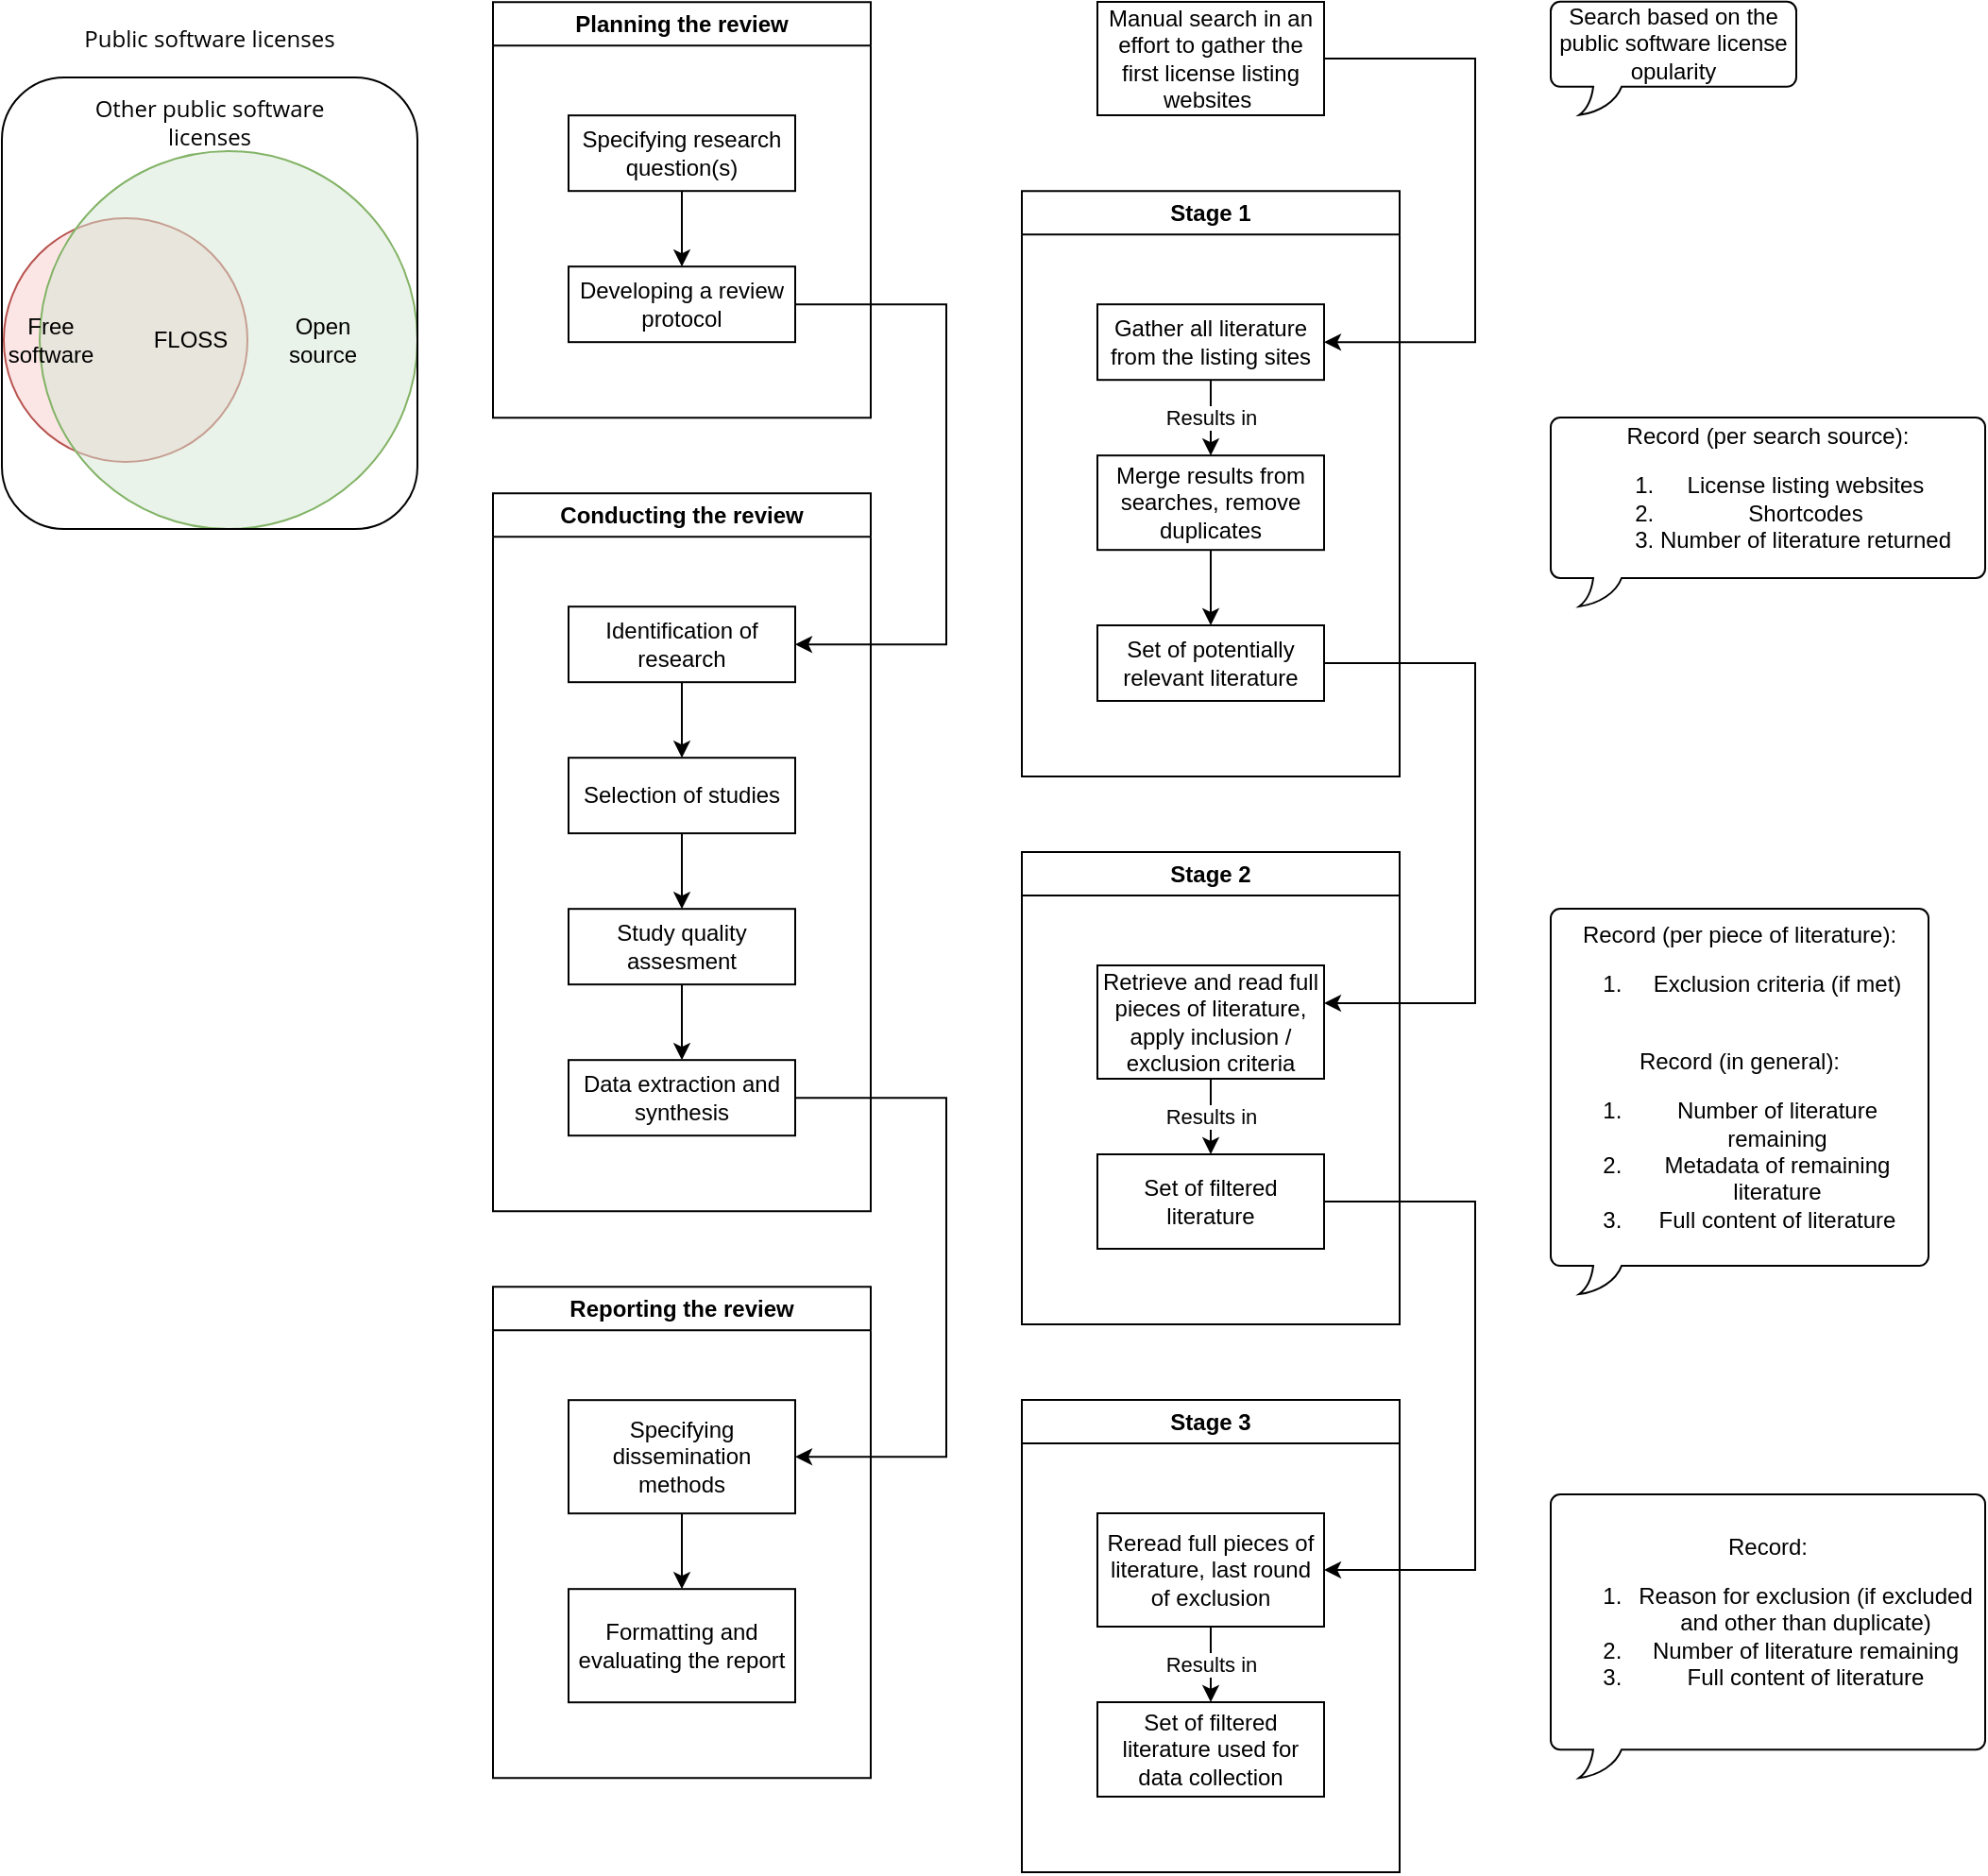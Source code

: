 <mxfile version="27.1.5">
  <diagram name="Sivu-1" id="CAYOjzmCB3HU39b_6AZe">
    <mxGraphModel dx="604" dy="353" grid="1" gridSize="10" guides="1" tooltips="1" connect="1" arrows="1" fold="1" page="1" pageScale="1" pageWidth="850" pageHeight="1100" math="0" shadow="0">
      <root>
        <mxCell id="0" />
        <mxCell id="1" parent="0" />
        <mxCell id="12eqbwSGON65AYIUoUnC-1" value="" style="ellipse;whiteSpace=wrap;html=1;aspect=fixed;fillColor=#f8cecc;strokeColor=#b85450;fillOpacity=50;" vertex="1" parent="1">
          <mxGeometry x="21" y="114.5" width="129" height="129" as="geometry" />
        </mxCell>
        <mxCell id="12eqbwSGON65AYIUoUnC-2" value="" style="ellipse;whiteSpace=wrap;html=1;aspect=fixed;fillColor=#d5e8d4;strokeColor=#82b366;fillOpacity=50;" vertex="1" parent="1">
          <mxGeometry x="40" y="79" width="200" height="200" as="geometry" />
        </mxCell>
        <mxCell id="12eqbwSGON65AYIUoUnC-3" value="" style="rounded=1;whiteSpace=wrap;html=1;fillColor=none;" vertex="1" parent="1">
          <mxGeometry x="20" y="40" width="220" height="239" as="geometry" />
        </mxCell>
        <mxCell id="12eqbwSGON65AYIUoUnC-4" value="&lt;font data-font-src=&quot;https://fonts.googleapis.com/css?family=Open+Sans&quot; face=&quot;Open Sans&quot;&gt;Other public software licenses&lt;/font&gt;" style="text;html=1;align=center;verticalAlign=middle;whiteSpace=wrap;rounded=0;rotation=0;" vertex="1" parent="1">
          <mxGeometry x="65" y="49" width="130" height="30" as="geometry" />
        </mxCell>
        <mxCell id="12eqbwSGON65AYIUoUnC-5" value="&lt;font data-font-src=&quot;https://fonts.googleapis.com/css?family=Open+Sans&quot; face=&quot;Open Sans&quot;&gt;Public software licenses&lt;/font&gt;" style="text;html=1;align=center;verticalAlign=middle;whiteSpace=wrap;rounded=0;" vertex="1" parent="1">
          <mxGeometry x="62.25" y="10" width="135.5" height="19.91" as="geometry" />
        </mxCell>
        <mxCell id="12eqbwSGON65AYIUoUnC-6" value="Free software" style="text;html=1;align=center;verticalAlign=middle;whiteSpace=wrap;rounded=0;rotation=0;" vertex="1" parent="1">
          <mxGeometry x="21" y="154" width="50" height="50" as="geometry" />
        </mxCell>
        <mxCell id="12eqbwSGON65AYIUoUnC-7" value="Open source" style="text;html=1;align=center;verticalAlign=middle;whiteSpace=wrap;rounded=0;" vertex="1" parent="1">
          <mxGeometry x="160" y="164.0" width="60" height="30" as="geometry" />
        </mxCell>
        <mxCell id="12eqbwSGON65AYIUoUnC-8" value="FLOSS" style="text;html=1;align=center;verticalAlign=middle;whiteSpace=wrap;rounded=0;" vertex="1" parent="1">
          <mxGeometry x="90" y="164.0" width="60" height="30" as="geometry" />
        </mxCell>
        <mxCell id="12eqbwSGON65AYIUoUnC-9" value="Planning the review" style="swimlane;whiteSpace=wrap;html=1;" vertex="1" parent="1">
          <mxGeometry x="280" y="0.09" width="200" height="220" as="geometry">
            <mxRectangle x="330" y="50" width="150" height="30" as="alternateBounds" />
          </mxGeometry>
        </mxCell>
        <mxCell id="12eqbwSGON65AYIUoUnC-10" value="Specifying research question(s)" style="rounded=0;whiteSpace=wrap;html=1;fillColor=none;" vertex="1" parent="12eqbwSGON65AYIUoUnC-9">
          <mxGeometry x="40" y="60" width="120" height="40" as="geometry" />
        </mxCell>
        <mxCell id="12eqbwSGON65AYIUoUnC-11" value="Developing a review protocol" style="rounded=0;whiteSpace=wrap;html=1;fillColor=none;" vertex="1" parent="12eqbwSGON65AYIUoUnC-9">
          <mxGeometry x="40" y="140" width="120" height="40" as="geometry" />
        </mxCell>
        <mxCell id="12eqbwSGON65AYIUoUnC-12" value="" style="endArrow=classic;html=1;rounded=0;" edge="1" parent="12eqbwSGON65AYIUoUnC-9" source="12eqbwSGON65AYIUoUnC-10" target="12eqbwSGON65AYIUoUnC-11">
          <mxGeometry width="50" height="50" relative="1" as="geometry">
            <mxPoint x="150" y="130" as="sourcePoint" />
            <mxPoint x="200" y="80" as="targetPoint" />
          </mxGeometry>
        </mxCell>
        <mxCell id="12eqbwSGON65AYIUoUnC-13" value="Conducting the review" style="swimlane;whiteSpace=wrap;html=1;" vertex="1" parent="1">
          <mxGeometry x="280" y="260.09" width="200" height="380" as="geometry" />
        </mxCell>
        <mxCell id="12eqbwSGON65AYIUoUnC-14" style="edgeStyle=orthogonalEdgeStyle;rounded=0;orthogonalLoop=1;jettySize=auto;html=1;" edge="1" parent="12eqbwSGON65AYIUoUnC-13" source="12eqbwSGON65AYIUoUnC-15" target="12eqbwSGON65AYIUoUnC-17">
          <mxGeometry relative="1" as="geometry" />
        </mxCell>
        <mxCell id="12eqbwSGON65AYIUoUnC-15" value="Identification of research" style="rounded=0;whiteSpace=wrap;html=1;fillColor=none;" vertex="1" parent="12eqbwSGON65AYIUoUnC-13">
          <mxGeometry x="40" y="60" width="120" height="40" as="geometry" />
        </mxCell>
        <mxCell id="12eqbwSGON65AYIUoUnC-16" style="edgeStyle=orthogonalEdgeStyle;rounded=0;orthogonalLoop=1;jettySize=auto;html=1;" edge="1" parent="12eqbwSGON65AYIUoUnC-13" source="12eqbwSGON65AYIUoUnC-17" target="12eqbwSGON65AYIUoUnC-19">
          <mxGeometry relative="1" as="geometry" />
        </mxCell>
        <mxCell id="12eqbwSGON65AYIUoUnC-17" value="Selection of studies" style="rounded=0;whiteSpace=wrap;html=1;fillColor=none;" vertex="1" parent="12eqbwSGON65AYIUoUnC-13">
          <mxGeometry x="40" y="140" width="120" height="40" as="geometry" />
        </mxCell>
        <mxCell id="12eqbwSGON65AYIUoUnC-18" style="edgeStyle=orthogonalEdgeStyle;rounded=0;orthogonalLoop=1;jettySize=auto;html=1;" edge="1" parent="12eqbwSGON65AYIUoUnC-13" source="12eqbwSGON65AYIUoUnC-19" target="12eqbwSGON65AYIUoUnC-20">
          <mxGeometry relative="1" as="geometry" />
        </mxCell>
        <mxCell id="12eqbwSGON65AYIUoUnC-19" value="Study quality assesment" style="rounded=0;whiteSpace=wrap;html=1;fillColor=none;" vertex="1" parent="12eqbwSGON65AYIUoUnC-13">
          <mxGeometry x="40" y="220" width="120" height="40" as="geometry" />
        </mxCell>
        <mxCell id="12eqbwSGON65AYIUoUnC-20" value="Data extraction and synthesis" style="rounded=0;whiteSpace=wrap;html=1;fillColor=none;" vertex="1" parent="12eqbwSGON65AYIUoUnC-13">
          <mxGeometry x="40" y="300" width="120" height="40" as="geometry" />
        </mxCell>
        <mxCell id="12eqbwSGON65AYIUoUnC-21" value="Reporting the review" style="swimlane;whiteSpace=wrap;html=1;" vertex="1" parent="1">
          <mxGeometry x="280" y="680.09" width="200" height="260" as="geometry" />
        </mxCell>
        <mxCell id="12eqbwSGON65AYIUoUnC-22" style="edgeStyle=orthogonalEdgeStyle;rounded=0;orthogonalLoop=1;jettySize=auto;html=1;" edge="1" parent="12eqbwSGON65AYIUoUnC-21" source="12eqbwSGON65AYIUoUnC-23" target="12eqbwSGON65AYIUoUnC-24">
          <mxGeometry relative="1" as="geometry" />
        </mxCell>
        <mxCell id="12eqbwSGON65AYIUoUnC-23" value="Specifying dissemination methods" style="rounded=0;whiteSpace=wrap;html=1;fillColor=none;" vertex="1" parent="12eqbwSGON65AYIUoUnC-21">
          <mxGeometry x="40" y="60" width="120" height="60" as="geometry" />
        </mxCell>
        <mxCell id="12eqbwSGON65AYIUoUnC-24" value="Formatting and evaluating the report" style="rounded=0;whiteSpace=wrap;html=1;fillColor=none;" vertex="1" parent="12eqbwSGON65AYIUoUnC-21">
          <mxGeometry x="40" y="160" width="120" height="60" as="geometry" />
        </mxCell>
        <mxCell id="12eqbwSGON65AYIUoUnC-25" style="edgeStyle=orthogonalEdgeStyle;rounded=0;orthogonalLoop=1;jettySize=auto;html=1;" edge="1" parent="1" source="12eqbwSGON65AYIUoUnC-11" target="12eqbwSGON65AYIUoUnC-15">
          <mxGeometry relative="1" as="geometry">
            <Array as="points">
              <mxPoint x="520" y="160.09" />
              <mxPoint x="520" y="340.09" />
            </Array>
          </mxGeometry>
        </mxCell>
        <mxCell id="12eqbwSGON65AYIUoUnC-26" style="edgeStyle=orthogonalEdgeStyle;rounded=0;orthogonalLoop=1;jettySize=auto;html=1;" edge="1" parent="1" source="12eqbwSGON65AYIUoUnC-20" target="12eqbwSGON65AYIUoUnC-23">
          <mxGeometry relative="1" as="geometry">
            <Array as="points">
              <mxPoint x="520" y="580.09" />
              <mxPoint x="520" y="770.09" />
            </Array>
          </mxGeometry>
        </mxCell>
        <mxCell id="12eqbwSGON65AYIUoUnC-27" value="Stage 1" style="swimlane;whiteSpace=wrap;html=1;startSize=23;" vertex="1" parent="1">
          <mxGeometry x="560" y="100.09" width="200" height="309.91" as="geometry">
            <mxRectangle x="330" y="50" width="150" height="30" as="alternateBounds" />
          </mxGeometry>
        </mxCell>
        <mxCell id="12eqbwSGON65AYIUoUnC-28" value="Gather all literature from the listing sites" style="rounded=0;whiteSpace=wrap;html=1;fillColor=none;" vertex="1" parent="12eqbwSGON65AYIUoUnC-27">
          <mxGeometry x="40" y="60" width="120" height="40" as="geometry" />
        </mxCell>
        <mxCell id="12eqbwSGON65AYIUoUnC-29" style="edgeStyle=orthogonalEdgeStyle;rounded=0;orthogonalLoop=1;jettySize=auto;html=1;" edge="1" parent="12eqbwSGON65AYIUoUnC-27" source="12eqbwSGON65AYIUoUnC-30" target="12eqbwSGON65AYIUoUnC-32">
          <mxGeometry relative="1" as="geometry" />
        </mxCell>
        <mxCell id="12eqbwSGON65AYIUoUnC-30" value="Merge results from searches, remove duplicates" style="rounded=0;whiteSpace=wrap;html=1;fillColor=none;" vertex="1" parent="12eqbwSGON65AYIUoUnC-27">
          <mxGeometry x="40" y="140" width="120" height="50" as="geometry" />
        </mxCell>
        <mxCell id="12eqbwSGON65AYIUoUnC-31" value="Results in" style="endArrow=classic;html=1;rounded=0;" edge="1" parent="12eqbwSGON65AYIUoUnC-27" source="12eqbwSGON65AYIUoUnC-28" target="12eqbwSGON65AYIUoUnC-30">
          <mxGeometry width="50" height="50" relative="1" as="geometry">
            <mxPoint x="150" y="130" as="sourcePoint" />
            <mxPoint x="200" y="80" as="targetPoint" />
          </mxGeometry>
        </mxCell>
        <mxCell id="12eqbwSGON65AYIUoUnC-32" value="Set of potentially relevant literature" style="rounded=0;whiteSpace=wrap;html=1;fillColor=none;" vertex="1" parent="12eqbwSGON65AYIUoUnC-27">
          <mxGeometry x="40" y="229.91" width="120" height="40" as="geometry" />
        </mxCell>
        <mxCell id="12eqbwSGON65AYIUoUnC-33" style="edgeStyle=orthogonalEdgeStyle;rounded=0;orthogonalLoop=1;jettySize=auto;html=1;" edge="1" parent="1" source="12eqbwSGON65AYIUoUnC-34" target="12eqbwSGON65AYIUoUnC-28">
          <mxGeometry relative="1" as="geometry">
            <Array as="points">
              <mxPoint x="800" y="30.09" />
              <mxPoint x="800" y="180.09" />
            </Array>
          </mxGeometry>
        </mxCell>
        <mxCell id="12eqbwSGON65AYIUoUnC-34" value="Manual search in an effort to gather the first license listing websites&amp;nbsp;" style="rounded=0;whiteSpace=wrap;html=1;fillColor=none;" vertex="1" parent="1">
          <mxGeometry x="600" y="1.388e-16" width="120" height="60" as="geometry" />
        </mxCell>
        <mxCell id="12eqbwSGON65AYIUoUnC-35" value="Search based on the public software license opularity" style="whiteSpace=wrap;html=1;shape=mxgraph.basic.roundRectCallout;dx=30;dy=15;size=5;boundedLbl=1;fillColor=none;" vertex="1" parent="1">
          <mxGeometry x="840" y="-0.09" width="130" height="60" as="geometry" />
        </mxCell>
        <mxCell id="12eqbwSGON65AYIUoUnC-36" value="Record (per search source):&lt;div&gt;&lt;ol&gt;&lt;li&gt;License listing websites&lt;/li&gt;&lt;li&gt;Shortcodes&lt;/li&gt;&lt;li&gt;Number of literature returned&lt;/li&gt;&lt;/ol&gt;&lt;/div&gt;" style="whiteSpace=wrap;html=1;shape=mxgraph.basic.roundRectCallout;dx=30;dy=15;size=5;boundedLbl=1;fillColor=none;" vertex="1" parent="1">
          <mxGeometry x="840" y="220" width="230" height="100" as="geometry" />
        </mxCell>
        <mxCell id="12eqbwSGON65AYIUoUnC-37" value="Stage 2" style="swimlane;whiteSpace=wrap;html=1;startSize=23;" vertex="1" parent="1">
          <mxGeometry x="560" y="450" width="200" height="250" as="geometry">
            <mxRectangle x="330" y="50" width="150" height="30" as="alternateBounds" />
          </mxGeometry>
        </mxCell>
        <mxCell id="12eqbwSGON65AYIUoUnC-38" value="Retrieve and read full pieces of literature, apply inclusion / exclusion criteria" style="rounded=0;whiteSpace=wrap;html=1;fillColor=none;" vertex="1" parent="12eqbwSGON65AYIUoUnC-37">
          <mxGeometry x="40" y="60" width="120" height="60" as="geometry" />
        </mxCell>
        <mxCell id="12eqbwSGON65AYIUoUnC-39" value="Set of filtered literature" style="rounded=0;whiteSpace=wrap;html=1;fillColor=none;" vertex="1" parent="12eqbwSGON65AYIUoUnC-37">
          <mxGeometry x="40" y="160" width="120" height="50" as="geometry" />
        </mxCell>
        <mxCell id="12eqbwSGON65AYIUoUnC-40" value="Results in" style="endArrow=classic;html=1;rounded=0;" edge="1" parent="12eqbwSGON65AYIUoUnC-37" source="12eqbwSGON65AYIUoUnC-38" target="12eqbwSGON65AYIUoUnC-39">
          <mxGeometry width="50" height="50" relative="1" as="geometry">
            <mxPoint x="150" y="130" as="sourcePoint" />
            <mxPoint x="200" y="80" as="targetPoint" />
          </mxGeometry>
        </mxCell>
        <mxCell id="12eqbwSGON65AYIUoUnC-41" style="edgeStyle=orthogonalEdgeStyle;rounded=0;orthogonalLoop=1;jettySize=auto;html=1;" edge="1" parent="1" source="12eqbwSGON65AYIUoUnC-32" target="12eqbwSGON65AYIUoUnC-38">
          <mxGeometry relative="1" as="geometry">
            <Array as="points">
              <mxPoint x="800" y="350" />
              <mxPoint x="800" y="530" />
            </Array>
          </mxGeometry>
        </mxCell>
        <mxCell id="12eqbwSGON65AYIUoUnC-42" value="Record (per piece of literature):&lt;div&gt;&lt;ol&gt;&lt;li&gt;Exclusion criteria (if met)&lt;/li&gt;&lt;/ol&gt;&lt;div&gt;&lt;br&gt;&lt;/div&gt;&lt;div&gt;Record (in general):&lt;/div&gt;&lt;ol&gt;&lt;li&gt;Number of literature remaining&lt;/li&gt;&lt;li&gt;Metadata of remaining literature&lt;/li&gt;&lt;li&gt;Full content of literature&lt;/li&gt;&lt;/ol&gt;&lt;/div&gt;" style="whiteSpace=wrap;html=1;shape=mxgraph.basic.roundRectCallout;dx=30;dy=15;size=5;boundedLbl=1;fillColor=none;" vertex="1" parent="1">
          <mxGeometry x="840" y="480" width="200" height="204.01" as="geometry" />
        </mxCell>
        <mxCell id="12eqbwSGON65AYIUoUnC-43" value="Stage 3" style="swimlane;whiteSpace=wrap;html=1;startSize=23;" vertex="1" parent="1">
          <mxGeometry x="560" y="740" width="200" height="250" as="geometry">
            <mxRectangle x="330" y="50" width="150" height="30" as="alternateBounds" />
          </mxGeometry>
        </mxCell>
        <mxCell id="12eqbwSGON65AYIUoUnC-44" value="Reread full pieces of literature, last round of exclusion" style="rounded=0;whiteSpace=wrap;html=1;fillColor=none;" vertex="1" parent="12eqbwSGON65AYIUoUnC-43">
          <mxGeometry x="40" y="60" width="120" height="60" as="geometry" />
        </mxCell>
        <mxCell id="12eqbwSGON65AYIUoUnC-45" value="Set of filtered literature used for data collection" style="rounded=0;whiteSpace=wrap;html=1;fillColor=none;" vertex="1" parent="12eqbwSGON65AYIUoUnC-43">
          <mxGeometry x="40" y="160" width="120" height="50" as="geometry" />
        </mxCell>
        <mxCell id="12eqbwSGON65AYIUoUnC-46" value="Results in" style="endArrow=classic;html=1;rounded=0;" edge="1" parent="12eqbwSGON65AYIUoUnC-43" source="12eqbwSGON65AYIUoUnC-44" target="12eqbwSGON65AYIUoUnC-45">
          <mxGeometry width="50" height="50" relative="1" as="geometry">
            <mxPoint x="150" y="130" as="sourcePoint" />
            <mxPoint x="200" y="80" as="targetPoint" />
          </mxGeometry>
        </mxCell>
        <mxCell id="12eqbwSGON65AYIUoUnC-47" value="Record:&lt;div&gt;&lt;ol&gt;&lt;li&gt;Reason for exclusion (if excluded and other than duplicate)&lt;/li&gt;&lt;li&gt;Number of literature remaining&lt;/li&gt;&lt;li&gt;Full content of literature&lt;/li&gt;&lt;/ol&gt;&lt;/div&gt;" style="whiteSpace=wrap;html=1;shape=mxgraph.basic.roundRectCallout;dx=30;dy=15;size=5;boundedLbl=1;fillColor=none;" vertex="1" parent="1">
          <mxGeometry x="840" y="790.06" width="230" height="150.03" as="geometry" />
        </mxCell>
        <mxCell id="12eqbwSGON65AYIUoUnC-48" style="edgeStyle=orthogonalEdgeStyle;rounded=0;orthogonalLoop=1;jettySize=auto;html=1;" edge="1" parent="1" source="12eqbwSGON65AYIUoUnC-39" target="12eqbwSGON65AYIUoUnC-44">
          <mxGeometry relative="1" as="geometry">
            <Array as="points">
              <mxPoint x="800" y="635" />
              <mxPoint x="800" y="830" />
            </Array>
          </mxGeometry>
        </mxCell>
      </root>
    </mxGraphModel>
  </diagram>
</mxfile>
